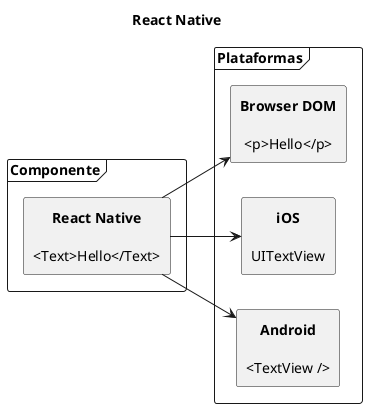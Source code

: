 @startuml
title React Native
hide footbox
skinparam monochrome true
skinparam defaultTextAlignment center
left to right direction

frame Plataformas {
  rectangle browserDOM [
    <b>Browser DOM

    <p>Hello</p>
  ]
  rectangle iOS [
    <b>iOS

    UITextView
  ]
  rectangle Android [
    <b>Android

    <TextView />
  ]
}

frame Componente {
  rectangle ReactNative [
    <b>React Native

    <Text>Hello</Text>
  ]
}

ReactNative --> browserDOM
ReactNative --> iOS
ReactNative --> Android

@enduml
